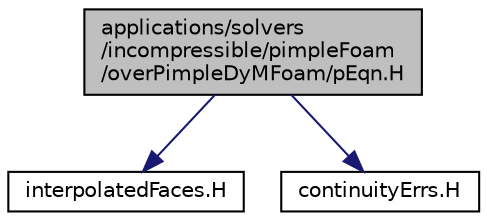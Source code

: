 digraph "applications/solvers/incompressible/pimpleFoam/overPimpleDyMFoam/pEqn.H"
{
  bgcolor="transparent";
  edge [fontname="Helvetica",fontsize="10",labelfontname="Helvetica",labelfontsize="10"];
  node [fontname="Helvetica",fontsize="10",shape=record];
  Node1 [label="applications/solvers\l/incompressible/pimpleFoam\l/overPimpleDyMFoam/pEqn.H",height=0.2,width=0.4,color="black", fillcolor="grey75", style="filled" fontcolor="black"];
  Node1 -> Node2 [color="midnightblue",fontsize="10",style="solid",fontname="Helvetica"];
  Node2 [label="interpolatedFaces.H",height=0.2,width=0.4,color="black",URL="$interpolatedFaces_8H.html"];
  Node1 -> Node3 [color="midnightblue",fontsize="10",style="solid",fontname="Helvetica"];
  Node3 [label="continuityErrs.H",height=0.2,width=0.4,color="black",URL="$applications_2solvers_2incompressible_2pimpleFoam_2overPimpleDyMFoam_2continuityErrs_8H.html",tooltip="Calculates and prints the continuity errors. "];
}
